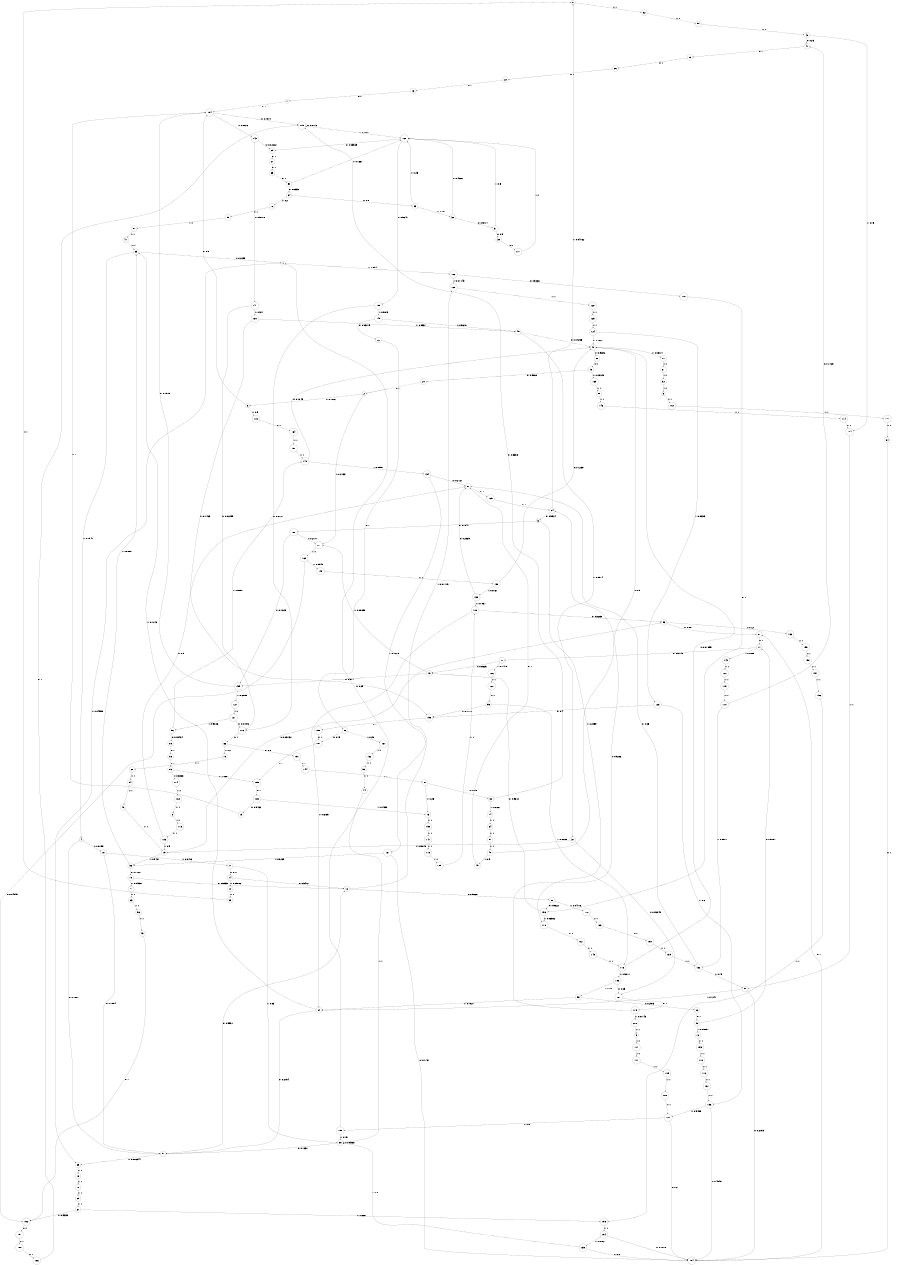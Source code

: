 digraph "ch3_face_short_L15" {
size = "6,8.5";
ratio = "fill";
node [shape = circle];
node [fontsize = 24];
edge [fontsize = 24];
0 -> 62 [label = "1: 1        "];
1 -> 182 [label = "0: 0.954    "];
1 -> 89 [label = "1: 0.04598  "];
2 -> 6 [label = "0: 0.7867   "];
2 -> 171 [label = "1: 0.2133   "];
3 -> 102 [label = "1: 1        "];
4 -> 91 [label = "0: 0.1801   "];
4 -> 18 [label = "1: 0.8199   "];
5 -> 180 [label = "0: 0.7941   "];
5 -> 170 [label = "1: 0.2059   "];
6 -> 154 [label = "0: 0.5      "];
6 -> 173 [label = "1: 0.5      "];
7 -> 154 [label = "0: 1        "];
8 -> 113 [label = "1: 1        "];
9 -> 117 [label = "1: 1        "];
10 -> 23 [label = "1: 1        "];
11 -> 21 [label = "0: 0.9115   "];
11 -> 143 [label = "1: 0.0885   "];
12 -> 80 [label = "0: 0.9828   "];
12 -> 129 [label = "1: 0.01719  "];
13 -> 155 [label = "0: 0.911    "];
13 -> 171 [label = "1: 0.08898  "];
14 -> 12 [label = "0: 0.9412   "];
14 -> 10 [label = "1: 0.05882  "];
15 -> 154 [label = "0: 1        "];
16 -> 7 [label = "0: 1        "];
17 -> 14 [label = "0: 0.17     "];
17 -> 38 [label = "1: 0.83     "];
18 -> 91 [label = "0: 0.1594   "];
18 -> 17 [label = "1: 0.8406   "];
19 -> 93 [label = "0: 0.05732  "];
19 -> 36 [label = "1: 0.9427   "];
20 -> 2 [label = "0: 1        "];
21 -> 13 [label = "0: 0.8525   "];
21 -> 126 [label = "1: 0.1475   "];
22 -> 16 [label = "0: 1        "];
23 -> 0 [label = "1: 1        "];
24 -> 5 [label = "0: 0.9524   "];
24 -> 0 [label = "1: 0.04762  "];
25 -> 20 [label = "0: 0.9688   "];
25 -> 169 [label = "1: 0.03125  "];
26 -> 22 [label = "0: 1        "];
27 -> 65 [label = "0: 1        "];
28 -> 25 [label = "0: 1        "];
29 -> 26 [label = "0: 1        "];
30 -> 177 [label = "0: 1        "];
31 -> 30 [label = "0: 0.5      "];
31 -> 168 [label = "1: 0.5      "];
32 -> 31 [label = "0: 0.5714   "];
32 -> 168 [label = "1: 0.4286   "];
33 -> 32 [label = "0: 0.75     "];
33 -> 168 [label = "1: 0.25     "];
34 -> 33 [label = "0: 0.8      "];
34 -> 76 [label = "1: 0.2      "];
35 -> 1 [label = "0: 0.2053   "];
35 -> 4 [label = "1: 0.7947   "];
36 -> 78 [label = "0: 0.1102   "];
36 -> 35 [label = "1: 0.8898   "];
37 -> 181 [label = "0: 0.09249  "];
37 -> 19 [label = "1: 0.9075   "];
38 -> 91 [label = "0: 0.1632   "];
38 -> 38 [label = "1: 0.8368   "];
39 -> 27 [label = "0: 1        "];
40 -> 28 [label = "0: 0.9692   "];
40 -> 77 [label = "1: 0.03077  "];
41 -> 29 [label = "0: 1        "];
42 -> 41 [label = "0: 0.25     "];
42 -> 104 [label = "1: 0.75     "];
43 -> 192 [label = "0: 1        "];
44 -> 38 [label = "1: 1        "];
45 -> 40 [label = "0: 0.04255  "];
45 -> 37 [label = "1: 0.9574   "];
46 -> 19 [label = "1: 1        "];
47 -> 35 [label = "1: 1        "];
48 -> 40 [label = "0: 0.5      "];
48 -> 49 [label = "1: 0.5      "];
49 -> 87 [label = "0: 1        "];
50 -> 34 [label = "0: 0.8333   "];
50 -> 168 [label = "1: 0.1667   "];
51 -> 47 [label = "1: 1        "];
52 -> 3 [label = "1: 1        "];
53 -> 44 [label = "1: 1        "];
54 -> 46 [label = "1: 1        "];
55 -> 42 [label = "1: 1        "];
56 -> 43 [label = "1: 1        "];
57 -> 48 [label = "1: 1        "];
58 -> 146 [label = "1: 1        "];
59 -> 51 [label = "1: 1        "];
60 -> 54 [label = "1: 1        "];
61 -> 52 [label = "1: 1        "];
62 -> 55 [label = "1: 1        "];
63 -> 56 [label = "1: 1        "];
64 -> 57 [label = "1: 1        "];
65 -> 50 [label = "0: 1        "];
66 -> 157 [label = "0: 0.8      "];
66 -> 75 [label = "1: 0.2      "];
67 -> 192 [label = "0: 0.3333   "];
67 -> 195 [label = "1: 0.6667   "];
68 -> 86 [label = "0: 1        "];
69 -> 67 [label = "1: 1        "];
70 -> 69 [label = "1: 1        "];
71 -> 63 [label = "1: 1        "];
72 -> 153 [label = "1: 1        "];
73 -> 158 [label = "1: 1        "];
74 -> 64 [label = "1: 1        "];
75 -> 60 [label = "1: 1        "];
76 -> 59 [label = "1: 1        "];
77 -> 61 [label = "1: 1        "];
78 -> 12 [label = "0: 0.9535   "];
78 -> 71 [label = "1: 0.04651  "];
79 -> 70 [label = "1: 1        "];
80 -> 156 [label = "0: 0.9522   "];
80 -> 172 [label = "1: 0.04776  "];
81 -> 11 [label = "0: 1        "];
82 -> 179 [label = "0: 0.3333   "];
82 -> 74 [label = "1: 0.6667   "];
83 -> 185 [label = "0: 0.6667   "];
83 -> 174 [label = "1: 0.3333   "];
84 -> 91 [label = "0: 0.2754   "];
84 -> 35 [label = "1: 0.7246   "];
85 -> 83 [label = "0: 1        "];
86 -> 187 [label = "0: 0.75     "];
86 -> 167 [label = "1: 0.25     "];
87 -> 165 [label = "0: 1        "];
88 -> 85 [label = "0: 1        "];
89 -> 79 [label = "1: 1        "];
90 -> 11 [label = "0: 0.9091   "];
90 -> 72 [label = "1: 0.09091  "];
91 -> 12 [label = "0: 0.9931   "];
91 -> 89 [label = "1: 0.006944  "];
92 -> 90 [label = "0: 1        "];
93 -> 81 [label = "0: 0.88     "];
93 -> 166 [label = "1: 0.12     "];
94 -> 184 [label = "0: 1        "];
95 -> 193 [label = "0: 0.1111   "];
95 -> 116 [label = "1: 0.8889   "];
96 -> 88 [label = "0: 0.09434  "];
96 -> 140 [label = "1: 0.9057   "];
97 -> 82 [label = "0: 0.75     "];
97 -> 73 [label = "1: 0.25     "];
98 -> 184 [label = "0: 0.2759   "];
98 -> 84 [label = "1: 0.7241   "];
99 -> 92 [label = "0: 0.2973   "];
99 -> 84 [label = "1: 0.7027   "];
100 -> 93 [label = "0: 0.3265   "];
100 -> 84 [label = "1: 0.6735   "];
101 -> 94 [label = "1: 1        "];
102 -> 101 [label = "1: 1        "];
103 -> 87 [label = "0: 0.5      "];
103 -> 19 [label = "1: 0.5      "];
104 -> 98 [label = "1: 1        "];
105 -> 100 [label = "1: 1        "];
106 -> 181 [label = "0: 0.25     "];
106 -> 99 [label = "1: 0.75     "];
107 -> 184 [label = "0: 0.2      "];
107 -> 189 [label = "1: 0.8      "];
108 -> 107 [label = "1: 1        "];
109 -> 108 [label = "1: 1        "];
110 -> 41 [label = "0: 0.1429   "];
110 -> 132 [label = "1: 0.8571   "];
111 -> 109 [label = "1: 1        "];
112 -> 137 [label = "1: 1        "];
113 -> 103 [label = "1: 1        "];
114 -> 104 [label = "1: 1        "];
115 -> 105 [label = "1: 1        "];
116 -> 40 [label = "0: 0.07895  "];
116 -> 106 [label = "1: 0.9211   "];
117 -> 111 [label = "1: 1        "];
118 -> 112 [label = "1: 1        "];
119 -> 110 [label = "1: 1        "];
120 -> 95 [label = "1: 1        "];
121 -> 176 [label = "0: 0.01942  "];
121 -> 96 [label = "1: 0.9806   "];
122 -> 119 [label = "1: 1        "];
123 -> 193 [label = "0: 0.4      "];
123 -> 136 [label = "1: 0.6      "];
124 -> 40 [label = "0: 0.1667   "];
124 -> 123 [label = "1: 0.8333   "];
125 -> 124 [label = "1: 1        "];
126 -> 120 [label = "1: 1        "];
127 -> 121 [label = "1: 1        "];
128 -> 125 [label = "1: 1        "];
129 -> 128 [label = "1: 1        "];
130 -> 193 [label = "0: 0.1463   "];
130 -> 45 [label = "1: 0.8537   "];
131 -> 184 [label = "0: 0.1731   "];
131 -> 36 [label = "1: 0.8269   "];
132 -> 87 [label = "0: 0.25     "];
132 -> 98 [label = "1: 0.75     "];
133 -> 87 [label = "0: 0.2969   "];
133 -> 100 [label = "1: 0.7031   "];
134 -> 87 [label = "0: 0.2121   "];
134 -> 131 [label = "1: 0.7879   "];
135 -> 184 [label = "0: 0.2      "];
135 -> 38 [label = "1: 0.8      "];
136 -> 184 [label = "0: 0.4545   "];
136 -> 107 [label = "1: 0.5455   "];
137 -> 136 [label = "1: 1        "];
138 -> 40 [label = "0: 0.1239   "];
138 -> 133 [label = "1: 0.8761   "];
139 -> 132 [label = "1: 1        "];
140 -> 40 [label = "0: 0.1049   "];
140 -> 134 [label = "1: 0.8951   "];
141 -> 176 [label = "0: 0.02299  "];
141 -> 130 [label = "1: 0.977    "];
142 -> 39 [label = "0: 0.02222  "];
142 -> 141 [label = "1: 0.9778   "];
143 -> 122 [label = "1: 1        "];
144 -> 97 [label = "0: 1        "];
145 -> 68 [label = "0: 0.03215  "];
145 -> 45 [label = "1: 0.9678   "];
146 -> 114 [label = "1: 1        "];
147 -> 115 [label = "1: 1        "];
148 -> 116 [label = "1: 1        "];
149 -> 138 [label = "1: 1        "];
150 -> 139 [label = "1: 1        "];
151 -> 140 [label = "1: 1        "];
152 -> 53 [label = "1: 1        "];
153 -> 118 [label = "1: 1        "];
154 -> 179 [label = "0: 0.7974   "];
154 -> 142 [label = "1: 0.2026   "];
155 -> 154 [label = "0: 0.7915   "];
155 -> 127 [label = "1: 0.2085   "];
156 -> 13 [label = "0: 0.9342   "];
156 -> 170 [label = "1: 0.06582  "];
157 -> 144 [label = "0: 1        "];
158 -> 147 [label = "1: 1        "];
159 -> 176 [label = "0: 0.0127   "];
159 -> 145 [label = "1: 0.9873   "];
160 -> 8 [label = "1: 1        "];
161 -> 148 [label = "1: 1        "];
162 -> 192 [label = "0: 0.04545  "];
162 -> 149 [label = "1: 0.9545   "];
163 -> 150 [label = "1: 1        "];
164 -> 151 [label = "1: 1        "];
165 -> 24 [label = "0: 1        "];
166 -> 199 [label = "1: 1        "];
167 -> 152 [label = "1: 1        "];
168 -> 39 [label = "0: 0.03529  "];
168 -> 159 [label = "1: 0.9647   "];
169 -> 58 [label = "1: 1        "];
170 -> 161 [label = "1: 1        "];
171 -> 162 [label = "1: 1        "];
172 -> 163 [label = "1: 1        "];
173 -> 164 [label = "1: 1        "];
174 -> 160 [label = "1: 1        "];
175 -> 24 [label = "0: 0.9286   "];
175 -> 200 [label = "1: 0.07143  "];
176 -> 66 [label = "0: 1        "];
177 -> 168 [label = "1: 1        "];
178 -> 156 [label = "0: 1        "];
179 -> 179 [label = "0: 0.8173   "];
179 -> 168 [label = "1: 0.1827   "];
180 -> 155 [label = "0: 0.7823   "];
180 -> 171 [label = "1: 0.2177   "];
181 -> 175 [label = "0: 1        "];
182 -> 178 [label = "0: 0.9286   "];
182 -> 129 [label = "1: 0.07143  "];
183 -> 15 [label = "0: 0.8462   "];
183 -> 73 [label = "1: 0.1538   "];
184 -> 81 [label = "0: 1        "];
185 -> 183 [label = "0: 1        "];
186 -> 179 [label = "0: 1        "];
187 -> 185 [label = "0: 1        "];
188 -> 186 [label = "0: 1        "];
189 -> 1 [label = "0: 0.25     "];
189 -> 38 [label = "1: 0.75     "];
190 -> 187 [label = "0: 1        "];
191 -> 188 [label = "0: 1        "];
192 -> 191 [label = "0: 1        "];
193 -> 190 [label = "0: 1        "];
194 -> 184 [label = "0: 0.1818   "];
194 -> 135 [label = "1: 0.8182   "];
195 -> 194 [label = "1: 1        "];
196 -> 195 [label = "1: 1        "];
197 -> 196 [label = "1: 1        "];
198 -> 197 [label = "1: 1        "];
199 -> 198 [label = "1: 1        "];
200 -> 9 [label = "1: 1        "];
}